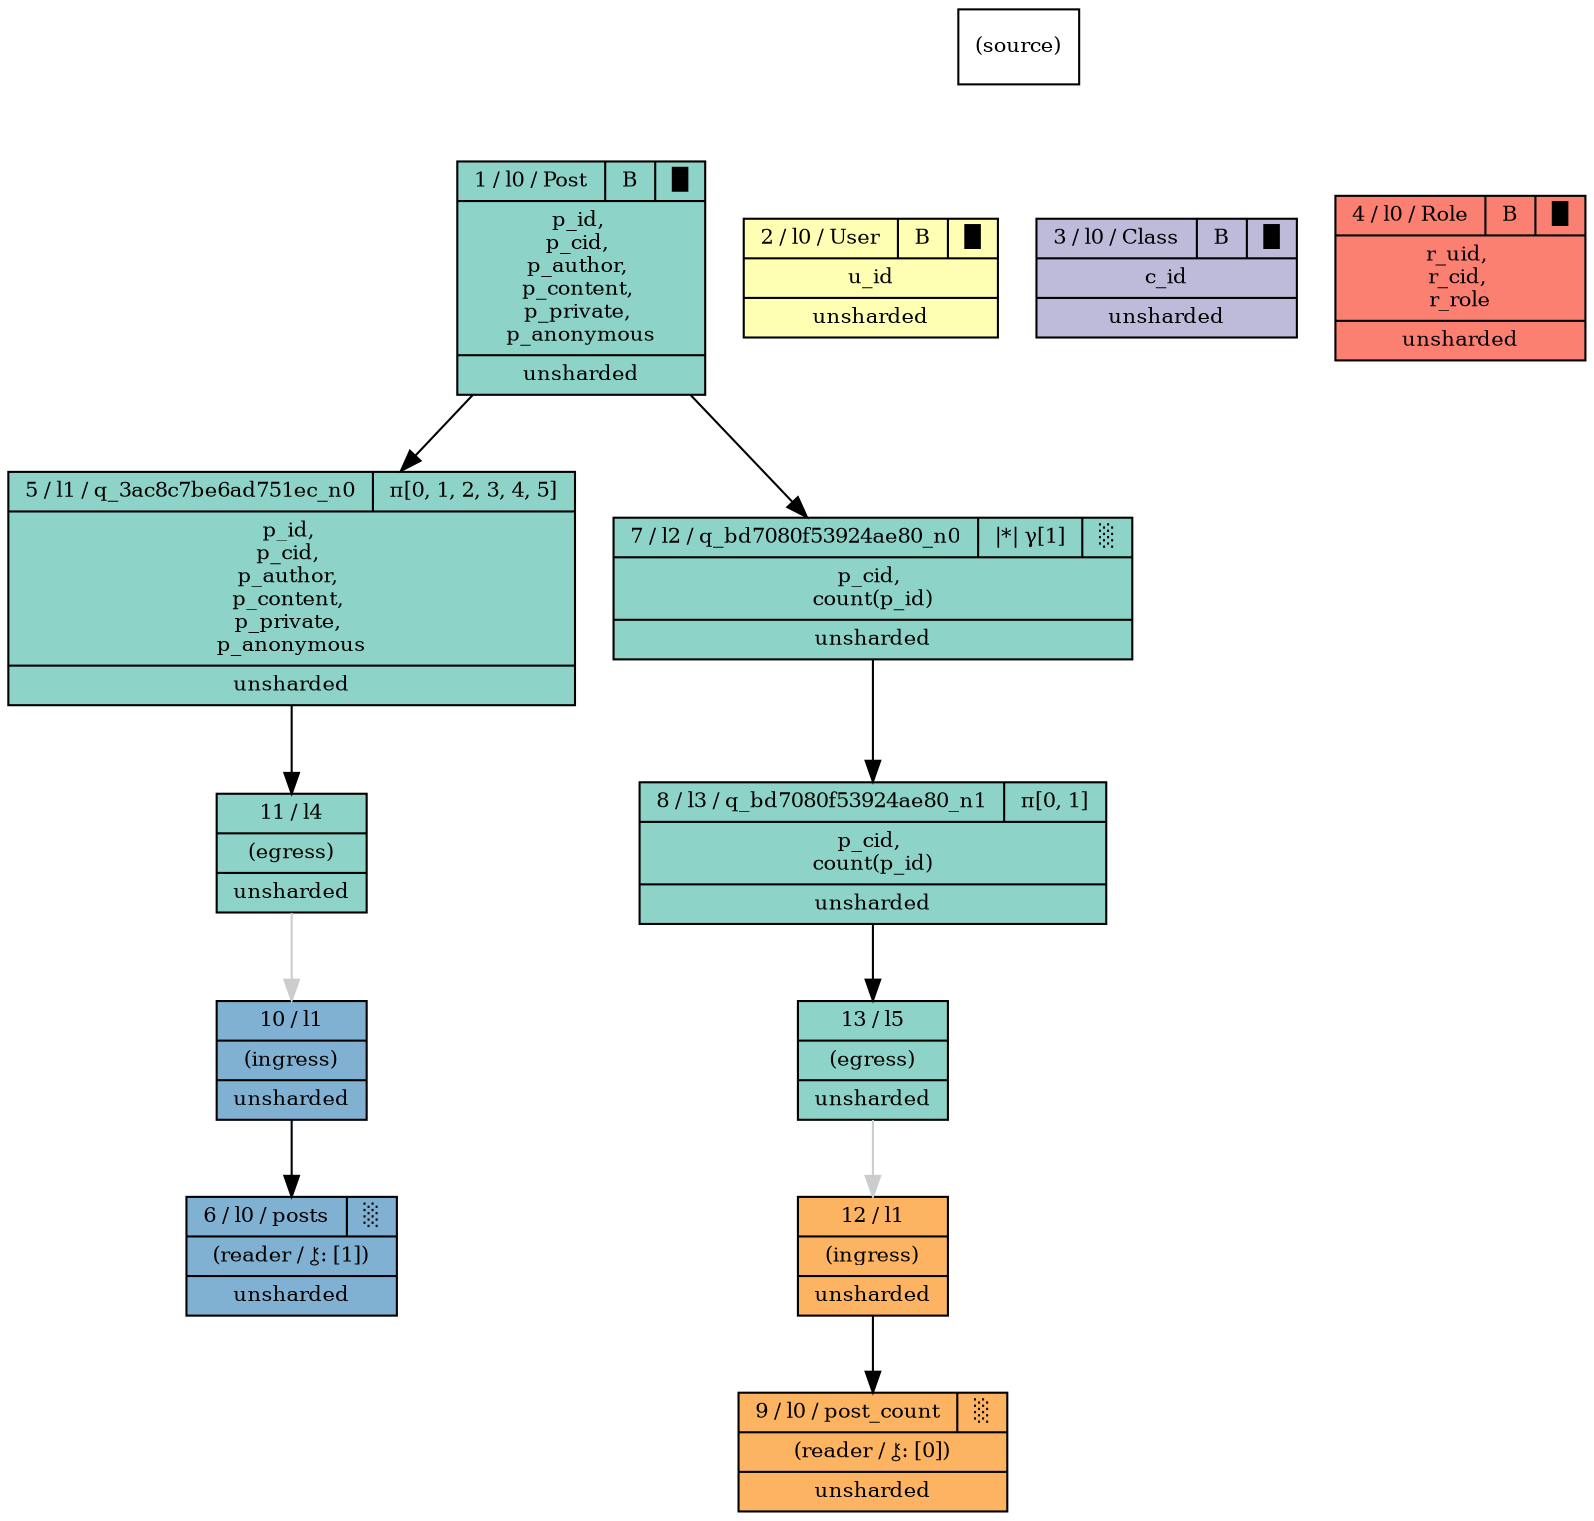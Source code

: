 digraph {{
    node [shape=record, fontsize=10]
    n0 [style="filled", fillcolor=white, label="(source)"]
    n1 [style="filled", fillcolor="/set312/1", label="{ { 1 / l0 / Post | B | █ } | p_id, \np_cid, \np_author, \np_content, \np_private, \np_anonymous | unsharded }"]
    n2 [style="filled", fillcolor="/set312/2", label="{ { 2 / l0 / User | B | █ } | u_id | unsharded }"]
    n3 [style="filled", fillcolor="/set312/3", label="{ { 3 / l0 / Class | B | █ } | c_id | unsharded }"]
    n4 [style="filled", fillcolor="/set312/4", label="{ { 4 / l0 / Role | B | █ } | r_uid, \nr_cid, \nr_role | unsharded }"]
    n5 [style="filled", fillcolor="/set312/1", label="{{ 5 / l1 / q_3ac8c7be6ad751ec_n0 | π[0, 1, 2, 3, 4, 5]  } | p_id, \np_cid, \np_author, \np_content, \np_private, \np_anonymous | unsharded }"]
    n6 [style="filled", fillcolor="/set312/5", label="{ { 6 / l0 / posts | ░ } | (reader / ⚷: [1]) | unsharded }"]
    n7 [style="filled", fillcolor="/set312/1", label="{{ 7 / l2 / q_bd7080f53924ae80_n0 | \|*\| γ[1] | ░ } | p_cid, \ncount(p_id) | unsharded }"]
    n8 [style="filled", fillcolor="/set312/1", label="{{ 8 / l3 / q_bd7080f53924ae80_n1 | π[0, 1]  } | p_cid, \ncount(p_id) | unsharded }"]
    n9 [style="filled", fillcolor="/set312/6", label="{ { 9 / l0 / post_count | ░ } | (reader / ⚷: [0]) | unsharded }"]
    n10 [style="filled", fillcolor="/set312/5", label="{ { 10 / l1  } | (ingress) | unsharded }"]
    n11 [style="filled", fillcolor="/set312/1", label="{ 11 / l4 | (egress) | unsharded }"]
    n12 [style="filled", fillcolor="/set312/6", label="{ { 12 / l1  } | (ingress) | unsharded }"]
    n13 [style="filled", fillcolor="/set312/1", label="{ 13 / l5 | (egress) | unsharded }"]
    n0 -> n1 [ style=invis ]
    n0 -> n2 [ style=invis ]
    n0 -> n3 [ style=invis ]
    n0 -> n4 [ style=invis ]
    n1 -> n5 [  ]
    n5 -> n11 [  ]
    n1 -> n7 [  ]
    n7 -> n8 [  ]
    n8 -> n13 [  ]
    n10 -> n6 [  ]
    n11 -> n10 [ color="#CCCCCC" ]
    n12 -> n9 [  ]
    n13 -> n12 [ color="#CCCCCC" ]
}}
